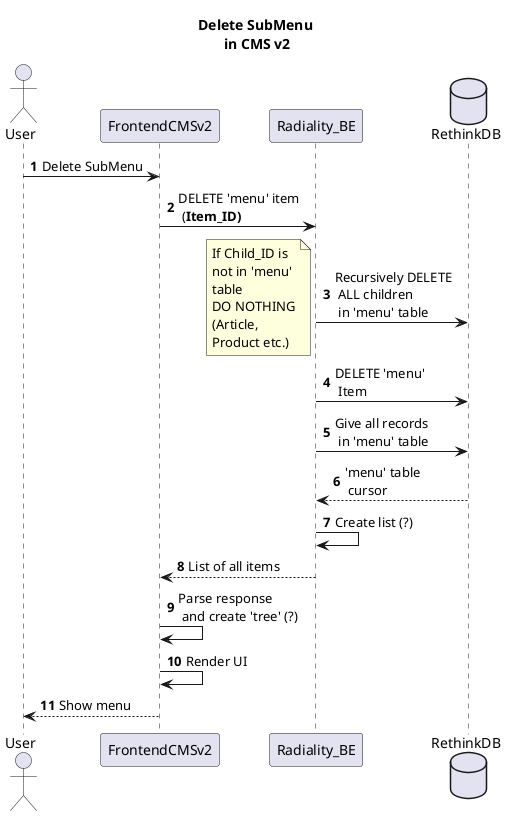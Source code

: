 @startuml
autonumber
title Delete SubMenu\n in CMS v2

actor User
participant FrontendCMSv2
participant Radiality_BE
database RethinkDB

User -> FrontendCMSv2 : Delete SubMenu
FrontendCMSv2 -> Radiality_BE : DELETE 'menu' item\n (<b>Item_ID)
Radiality_BE -> RethinkDB : Recursively DELETE\n ALL children\n in 'menu' table
note left
If Child_ID is
not in 'menu'
table
DO NOTHING
(Article,
Product etc.)
end note
Radiality_BE -> RethinkDB : DELETE 'menu'\n Item
Radiality_BE -> RethinkDB : Give all records\n in 'menu' table
RethinkDB --> Radiality_BE : 'menu' table\n cursor
Radiality_BE -> Radiality_BE : Create list (?)
Radiality_BE --> FrontendCMSv2 : List of all items
FrontendCMSv2 -> FrontendCMSv2 : Parse response\n and create 'tree' (?)
FrontendCMSv2 -> FrontendCMSv2 : Render UI
FrontendCMSv2 --> User : Show menu

@enduml
